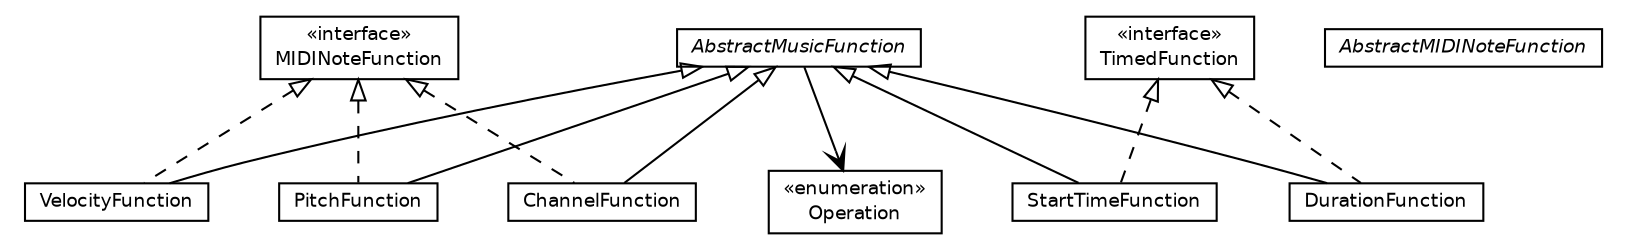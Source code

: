 #!/usr/local/bin/dot
#
# Class diagram 
# Generated by UMLGraph version R5_6-24-gf6e263 (http://www.umlgraph.org/)
#

digraph G {
	edge [fontname="Helvetica",fontsize=10,labelfontname="Helvetica",labelfontsize=10];
	node [fontname="Helvetica",fontsize=10,shape=plaintext];
	nodesep=0.25;
	ranksep=0.5;
	// com.rockhoppertech.music.midi.js.function.VelocityFunction
	c534 [label=<<table title="com.rockhoppertech.music.midi.js.function.VelocityFunction" border="0" cellborder="1" cellspacing="0" cellpadding="2" port="p" href="./VelocityFunction.html">
		<tr><td><table border="0" cellspacing="0" cellpadding="1">
<tr><td align="center" balign="center"> VelocityFunction </td></tr>
		</table></td></tr>
		</table>>, URL="./VelocityFunction.html", fontname="Helvetica", fontcolor="black", fontsize=9.0];
	// com.rockhoppertech.music.midi.js.function.TimedFunction
	c535 [label=<<table title="com.rockhoppertech.music.midi.js.function.TimedFunction" border="0" cellborder="1" cellspacing="0" cellpadding="2" port="p" href="./TimedFunction.html">
		<tr><td><table border="0" cellspacing="0" cellpadding="1">
<tr><td align="center" balign="center"> &#171;interface&#187; </td></tr>
<tr><td align="center" balign="center"> TimedFunction </td></tr>
		</table></td></tr>
		</table>>, URL="./TimedFunction.html", fontname="Helvetica", fontcolor="black", fontsize=9.0];
	// com.rockhoppertech.music.midi.js.function.StartTimeFunction
	c536 [label=<<table title="com.rockhoppertech.music.midi.js.function.StartTimeFunction" border="0" cellborder="1" cellspacing="0" cellpadding="2" port="p" href="./StartTimeFunction.html">
		<tr><td><table border="0" cellspacing="0" cellpadding="1">
<tr><td align="center" balign="center"> StartTimeFunction </td></tr>
		</table></td></tr>
		</table>>, URL="./StartTimeFunction.html", fontname="Helvetica", fontcolor="black", fontsize=9.0];
	// com.rockhoppertech.music.midi.js.function.PitchFunction
	c537 [label=<<table title="com.rockhoppertech.music.midi.js.function.PitchFunction" border="0" cellborder="1" cellspacing="0" cellpadding="2" port="p" href="./PitchFunction.html">
		<tr><td><table border="0" cellspacing="0" cellpadding="1">
<tr><td align="center" balign="center"> PitchFunction </td></tr>
		</table></td></tr>
		</table>>, URL="./PitchFunction.html", fontname="Helvetica", fontcolor="black", fontsize=9.0];
	// com.rockhoppertech.music.midi.js.function.MIDINoteFunction
	c538 [label=<<table title="com.rockhoppertech.music.midi.js.function.MIDINoteFunction" border="0" cellborder="1" cellspacing="0" cellpadding="2" port="p" href="./MIDINoteFunction.html">
		<tr><td><table border="0" cellspacing="0" cellpadding="1">
<tr><td align="center" balign="center"> &#171;interface&#187; </td></tr>
<tr><td align="center" balign="center"> MIDINoteFunction </td></tr>
		</table></td></tr>
		</table>>, URL="./MIDINoteFunction.html", fontname="Helvetica", fontcolor="black", fontsize=9.0];
	// com.rockhoppertech.music.midi.js.function.DurationFunction
	c539 [label=<<table title="com.rockhoppertech.music.midi.js.function.DurationFunction" border="0" cellborder="1" cellspacing="0" cellpadding="2" port="p" href="./DurationFunction.html">
		<tr><td><table border="0" cellspacing="0" cellpadding="1">
<tr><td align="center" balign="center"> DurationFunction </td></tr>
		</table></td></tr>
		</table>>, URL="./DurationFunction.html", fontname="Helvetica", fontcolor="black", fontsize=9.0];
	// com.rockhoppertech.music.midi.js.function.ChannelFunction
	c540 [label=<<table title="com.rockhoppertech.music.midi.js.function.ChannelFunction" border="0" cellborder="1" cellspacing="0" cellpadding="2" port="p" href="./ChannelFunction.html">
		<tr><td><table border="0" cellspacing="0" cellpadding="1">
<tr><td align="center" balign="center"> ChannelFunction </td></tr>
		</table></td></tr>
		</table>>, URL="./ChannelFunction.html", fontname="Helvetica", fontcolor="black", fontsize=9.0];
	// com.rockhoppertech.music.midi.js.function.AbstractMusicFunction
	c541 [label=<<table title="com.rockhoppertech.music.midi.js.function.AbstractMusicFunction" border="0" cellborder="1" cellspacing="0" cellpadding="2" port="p" href="./AbstractMusicFunction.html">
		<tr><td><table border="0" cellspacing="0" cellpadding="1">
<tr><td align="center" balign="center"><font face="Helvetica-Oblique"> AbstractMusicFunction </font></td></tr>
		</table></td></tr>
		</table>>, URL="./AbstractMusicFunction.html", fontname="Helvetica", fontcolor="black", fontsize=9.0];
	// com.rockhoppertech.music.midi.js.function.AbstractMusicFunction.Operation
	c542 [label=<<table title="com.rockhoppertech.music.midi.js.function.AbstractMusicFunction.Operation" border="0" cellborder="1" cellspacing="0" cellpadding="2" port="p" href="./AbstractMusicFunction.Operation.html">
		<tr><td><table border="0" cellspacing="0" cellpadding="1">
<tr><td align="center" balign="center"> &#171;enumeration&#187; </td></tr>
<tr><td align="center" balign="center"> Operation </td></tr>
		</table></td></tr>
		</table>>, URL="./AbstractMusicFunction.Operation.html", fontname="Helvetica", fontcolor="black", fontsize=9.0];
	// com.rockhoppertech.music.midi.js.function.AbstractMIDINoteFunction
	c543 [label=<<table title="com.rockhoppertech.music.midi.js.function.AbstractMIDINoteFunction" border="0" cellborder="1" cellspacing="0" cellpadding="2" port="p" href="./AbstractMIDINoteFunction.html">
		<tr><td><table border="0" cellspacing="0" cellpadding="1">
<tr><td align="center" balign="center"><font face="Helvetica-Oblique"> AbstractMIDINoteFunction </font></td></tr>
		</table></td></tr>
		</table>>, URL="./AbstractMIDINoteFunction.html", fontname="Helvetica", fontcolor="black", fontsize=9.0];
	//com.rockhoppertech.music.midi.js.function.VelocityFunction extends com.rockhoppertech.music.midi.js.function.AbstractMusicFunction
	c541:p -> c534:p [dir=back,arrowtail=empty];
	//com.rockhoppertech.music.midi.js.function.VelocityFunction implements com.rockhoppertech.music.midi.js.function.MIDINoteFunction
	c538:p -> c534:p [dir=back,arrowtail=empty,style=dashed];
	//com.rockhoppertech.music.midi.js.function.StartTimeFunction extends com.rockhoppertech.music.midi.js.function.AbstractMusicFunction
	c541:p -> c536:p [dir=back,arrowtail=empty];
	//com.rockhoppertech.music.midi.js.function.StartTimeFunction implements com.rockhoppertech.music.midi.js.function.TimedFunction
	c535:p -> c536:p [dir=back,arrowtail=empty,style=dashed];
	//com.rockhoppertech.music.midi.js.function.PitchFunction extends com.rockhoppertech.music.midi.js.function.AbstractMusicFunction
	c541:p -> c537:p [dir=back,arrowtail=empty];
	//com.rockhoppertech.music.midi.js.function.PitchFunction implements com.rockhoppertech.music.midi.js.function.MIDINoteFunction
	c538:p -> c537:p [dir=back,arrowtail=empty,style=dashed];
	//com.rockhoppertech.music.midi.js.function.DurationFunction extends com.rockhoppertech.music.midi.js.function.AbstractMusicFunction
	c541:p -> c539:p [dir=back,arrowtail=empty];
	//com.rockhoppertech.music.midi.js.function.DurationFunction implements com.rockhoppertech.music.midi.js.function.TimedFunction
	c535:p -> c539:p [dir=back,arrowtail=empty,style=dashed];
	//com.rockhoppertech.music.midi.js.function.ChannelFunction extends com.rockhoppertech.music.midi.js.function.AbstractMusicFunction
	c541:p -> c540:p [dir=back,arrowtail=empty];
	//com.rockhoppertech.music.midi.js.function.ChannelFunction implements com.rockhoppertech.music.midi.js.function.MIDINoteFunction
	c538:p -> c540:p [dir=back,arrowtail=empty,style=dashed];
	// com.rockhoppertech.music.midi.js.function.AbstractMusicFunction NAVASSOC com.rockhoppertech.music.midi.js.function.AbstractMusicFunction.Operation
	c541:p -> c542:p [taillabel="", label="", headlabel="", fontname="Helvetica", fontcolor="black", fontsize=10.0, color="black", arrowhead=open];
}


